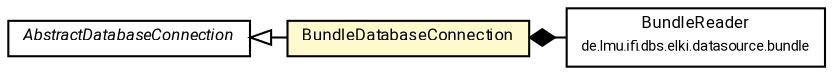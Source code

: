 #!/usr/local/bin/dot
#
# Class diagram 
# Generated by UMLGraph version R5_7_2-60-g0e99a6 (http://www.spinellis.gr/umlgraph/)
#

digraph G {
	graph [fontnames="svg"]
	edge [fontname="Roboto",fontsize=7,labelfontname="Roboto",labelfontsize=7,color="black"];
	node [fontname="Roboto",fontcolor="black",fontsize=8,shape=plaintext,margin=0,width=0,height=0];
	nodesep=0.15;
	ranksep=0.25;
	rankdir=LR;
	// de.lmu.ifi.dbs.elki.datasource.bundle.BundleReader
	c1960427 [label=<<table title="de.lmu.ifi.dbs.elki.datasource.bundle.BundleReader" border="0" cellborder="1" cellspacing="0" cellpadding="2" href="bundle/BundleReader.html" target="_parent">
		<tr><td><table border="0" cellspacing="0" cellpadding="1">
		<tr><td align="center" balign="center"> <font face="Roboto">BundleReader</font> </td></tr>
		<tr><td align="center" balign="center"> <font face="Roboto" point-size="7.0">de.lmu.ifi.dbs.elki.datasource.bundle</font> </td></tr>
		</table></td></tr>
		</table>>, URL="bundle/BundleReader.html"];
	// de.lmu.ifi.dbs.elki.datasource.AbstractDatabaseConnection
	c1961902 [label=<<table title="de.lmu.ifi.dbs.elki.datasource.AbstractDatabaseConnection" border="0" cellborder="1" cellspacing="0" cellpadding="2" href="AbstractDatabaseConnection.html" target="_parent">
		<tr><td><table border="0" cellspacing="0" cellpadding="1">
		<tr><td align="center" balign="center"> <font face="Roboto"><i>AbstractDatabaseConnection</i></font> </td></tr>
		</table></td></tr>
		</table>>, URL="AbstractDatabaseConnection.html"];
	// de.lmu.ifi.dbs.elki.datasource.BundleDatabaseConnection
	c1962026 [label=<<table title="de.lmu.ifi.dbs.elki.datasource.BundleDatabaseConnection" border="0" cellborder="1" cellspacing="0" cellpadding="2" bgcolor="lemonChiffon" href="BundleDatabaseConnection.html" target="_parent">
		<tr><td><table border="0" cellspacing="0" cellpadding="1">
		<tr><td align="center" balign="center"> <font face="Roboto">BundleDatabaseConnection</font> </td></tr>
		</table></td></tr>
		</table>>, URL="BundleDatabaseConnection.html"];
	// de.lmu.ifi.dbs.elki.datasource.BundleDatabaseConnection extends de.lmu.ifi.dbs.elki.datasource.AbstractDatabaseConnection
	c1961902 -> c1962026 [arrowtail=empty,dir=back,weight=10];
	// de.lmu.ifi.dbs.elki.datasource.BundleDatabaseConnection composed de.lmu.ifi.dbs.elki.datasource.bundle.BundleReader
	c1962026 -> c1960427 [arrowhead=none,arrowtail=diamond,dir=back,weight=6];
}

